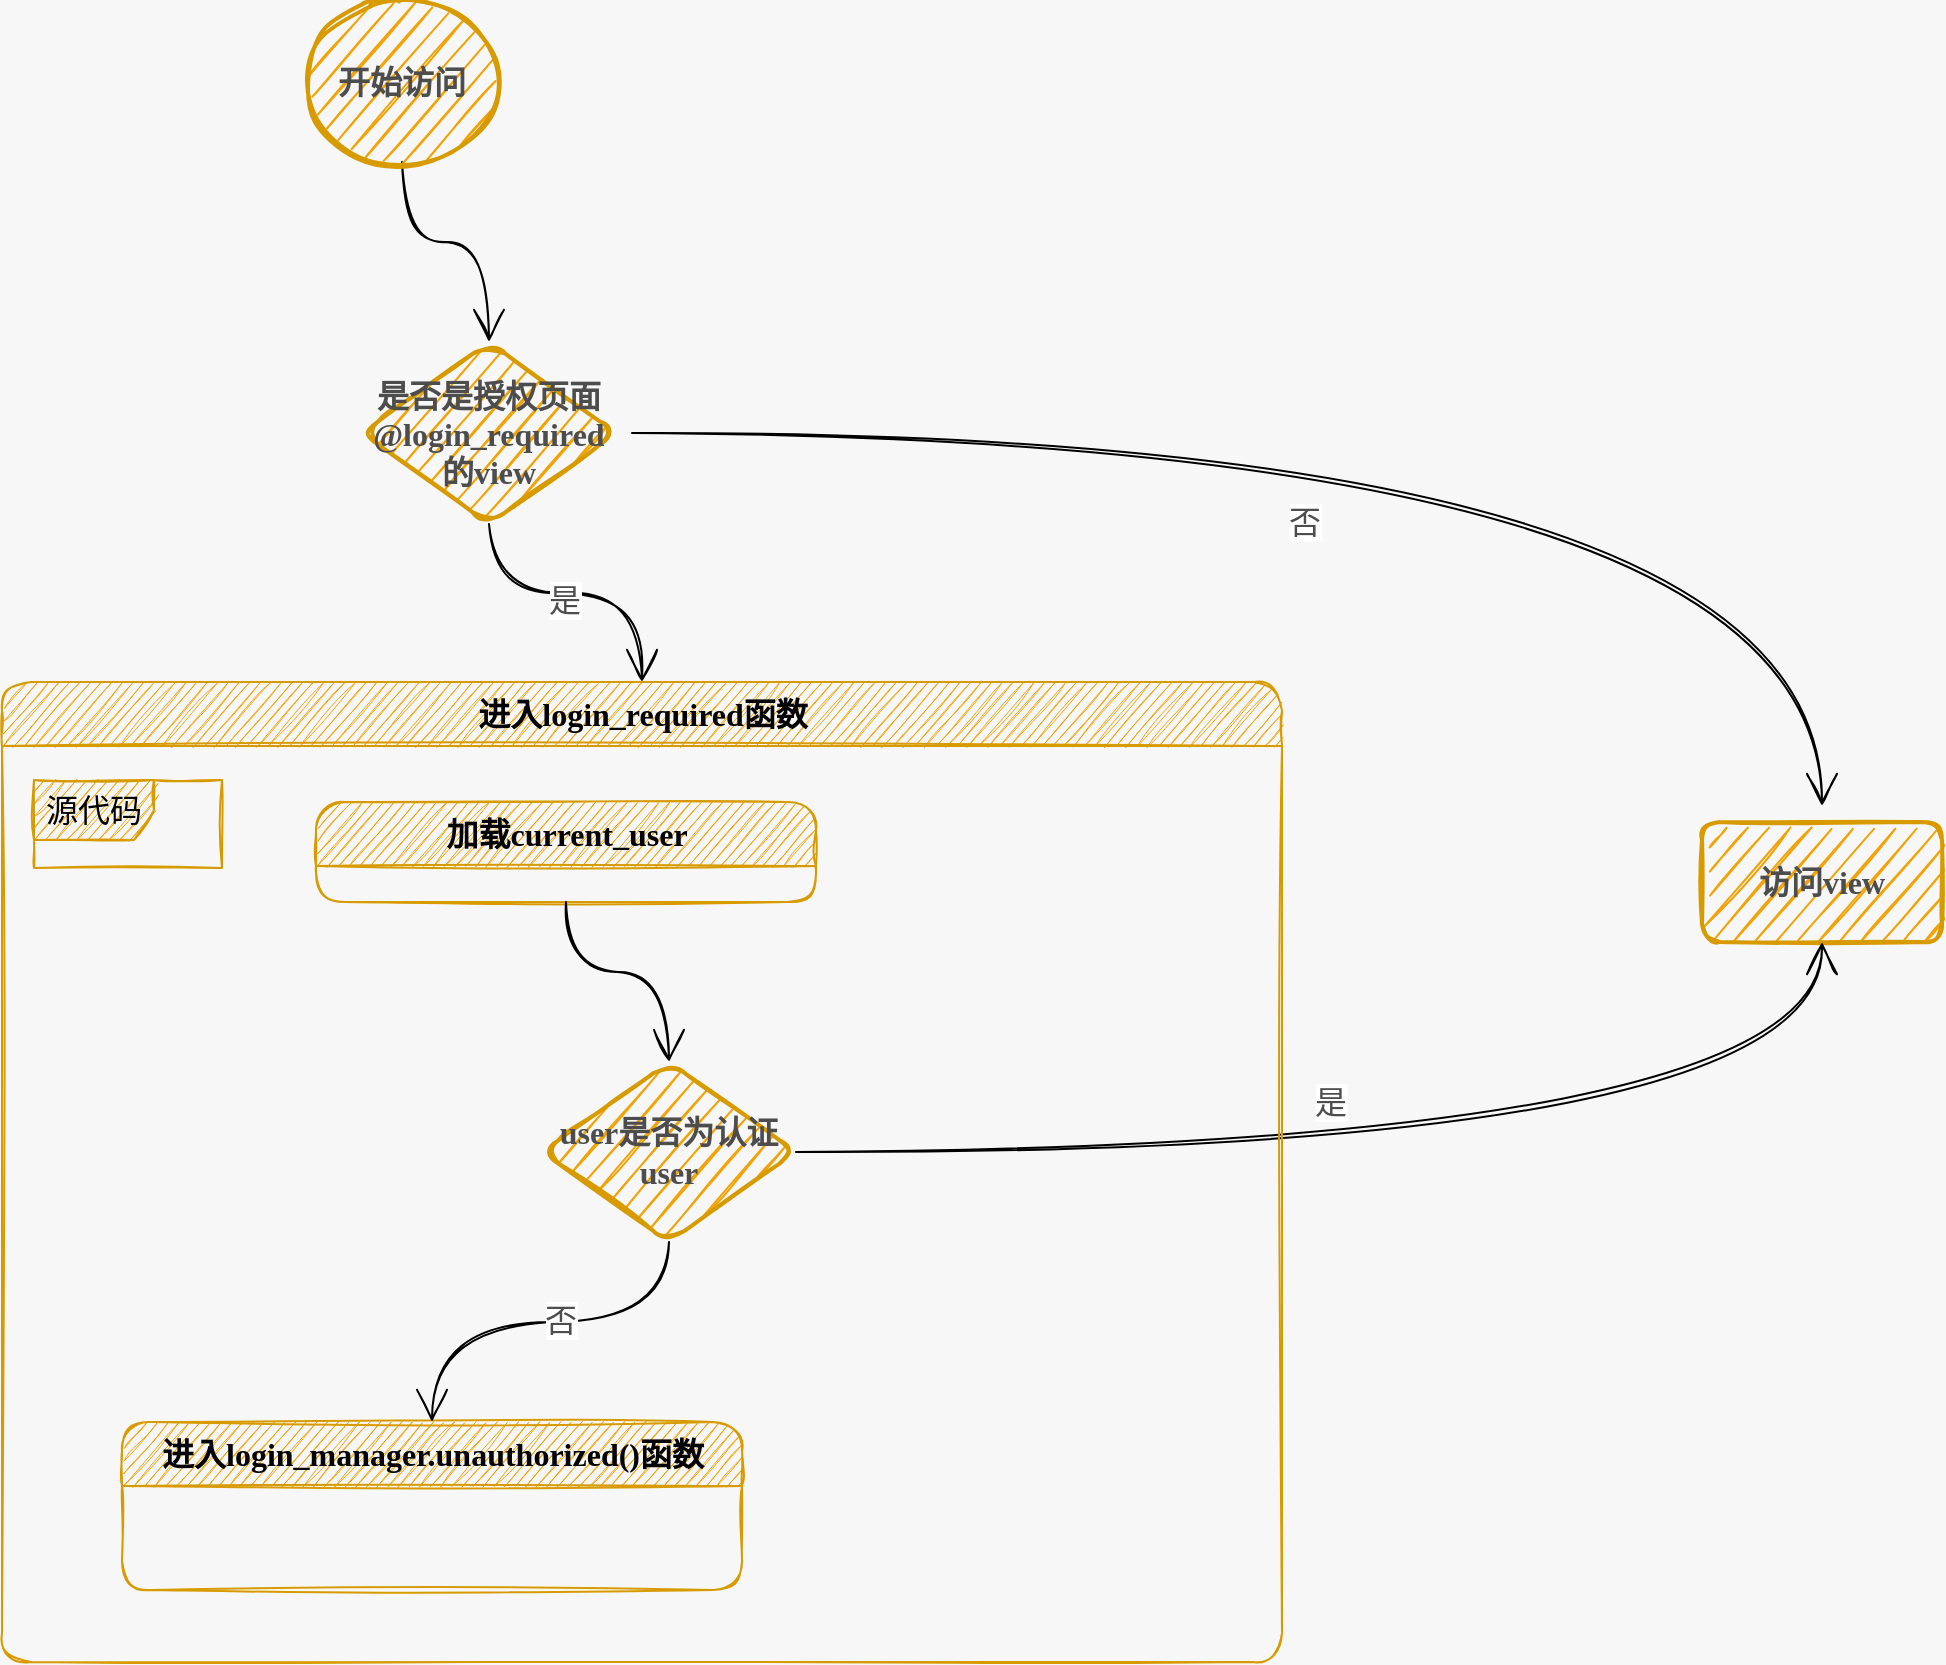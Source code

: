 <mxfile version="20.3.0" type="device"><diagram id="TOYs4y5ROWJ3MA6dI9lC" name="Page-1"><mxGraphModel dx="2254" dy="-1183" grid="1" gridSize="10" guides="1" tooltips="1" connect="1" arrows="1" fold="1" page="0" pageScale="1" pageWidth="850" pageHeight="1100" background="#F7F7F7" math="0" shadow="0"><root><mxCell id="0"/><mxCell id="1" parent="0"/><mxCell id="VZ1k2O2B0kEHoo8h3fNI-84" style="edgeStyle=orthogonalEdgeStyle;shape=connector;curved=1;rounded=0;sketch=1;hachureGap=4;orthogonalLoop=1;jettySize=auto;html=1;exitX=0.5;exitY=1;exitDx=0;exitDy=0;exitPerimeter=0;entryX=0.5;entryY=0;entryDx=0;entryDy=0;labelBackgroundColor=none;strokeColor=default;fontFamily=Comic Sans MS;fontSource=https%3A%2F%2Ffonts.googleapis.com%2Fcss%3Ffamily%3DArchitects%2BDaughter;fontSize=16;fontColor=#4D4D4D;endArrow=open;startSize=40;endSize=14;sourcePerimeterSpacing=8;targetPerimeterSpacing=8;" parent="1" source="f1ucVzsDVA0_WubASFTV-129" target="f1ucVzsDVA0_WubASFTV-130" edge="1"><mxGeometry relative="1" as="geometry"/></mxCell><mxCell id="f1ucVzsDVA0_WubASFTV-129" value="开始访问" style="strokeWidth=2;shape=mxgraph.flowchart.start_1;rounded=1;shadow=0;glass=0;sketch=1;strokeColor=#d79b00;fontFamily=Comic Sans MS;fontSize=16;fontColor=#4D4D4D;startSize=20;fillColor=#F1A308;fontStyle=1;whiteSpace=wrap;html=1;labelBorderColor=none;labelBackgroundColor=none;perimeterSpacing=0;" parent="1" vertex="1"><mxGeometry x="-110" y="2570" width="100" height="80" as="geometry"/></mxCell><mxCell id="f1ucVzsDVA0_WubASFTV-134" value="" style="edgeStyle=orthogonalEdgeStyle;curved=1;rounded=0;sketch=1;hachureGap=4;orthogonalLoop=1;jettySize=auto;html=1;fontFamily=Comic Sans MS;fontSize=16;fontColor=#4D4D4D;endArrow=open;startSize=20;endSize=14;sourcePerimeterSpacing=8;targetPerimeterSpacing=8;labelBackgroundColor=none;" parent="1" source="f1ucVzsDVA0_WubASFTV-130" target="f1ucVzsDVA0_WubASFTV-133" edge="1"><mxGeometry relative="1" as="geometry"/></mxCell><mxCell id="VZ1k2O2B0kEHoo8h3fNI-93" value="否" style="edgeLabel;html=1;align=center;verticalAlign=middle;resizable=0;points=[];fontSize=16;fontFamily=Comic Sans MS;fontColor=#4D4D4D;" parent="f1ucVzsDVA0_WubASFTV-134" vertex="1" connectable="0"><mxGeometry x="-0.054" y="-82" relative="1" as="geometry"><mxPoint x="-34" y="-38" as="offset"/></mxGeometry></mxCell><mxCell id="VZ1k2O2B0kEHoo8h3fNI-87" value="" style="edgeStyle=orthogonalEdgeStyle;shape=connector;curved=1;rounded=0;sketch=1;hachureGap=4;orthogonalLoop=1;jettySize=auto;html=1;exitX=0.5;exitY=1;exitDx=0;exitDy=0;entryX=0.5;entryY=0;entryDx=0;entryDy=0;labelBackgroundColor=none;strokeColor=default;fontFamily=Comic Sans MS;fontSource=https%3A%2F%2Ffonts.googleapis.com%2Fcss%3Ffamily%3DArchitects%2BDaughter;fontSize=16;fontColor=#4D4D4D;endArrow=open;startSize=40;endSize=14;sourcePerimeterSpacing=8;targetPerimeterSpacing=8;" parent="1" source="f1ucVzsDVA0_WubASFTV-130" target="f1ucVzsDVA0_WubASFTV-154" edge="1"><mxGeometry relative="1" as="geometry"/></mxCell><mxCell id="VZ1k2O2B0kEHoo8h3fNI-90" value="是" style="edgeLabel;html=1;align=center;verticalAlign=middle;resizable=0;points=[];fontSize=16;fontFamily=Comic Sans MS;fontColor=#4D4D4D;" parent="VZ1k2O2B0kEHoo8h3fNI-87" vertex="1" connectable="0"><mxGeometry x="-0.09" y="-3" relative="1" as="geometry"><mxPoint x="1" as="offset"/></mxGeometry></mxCell><mxCell id="f1ucVzsDVA0_WubASFTV-130" value="是否是授权页面&lt;br&gt;@login_required的view" style="rhombus;whiteSpace=wrap;html=1;fontSize=16;fontFamily=Comic Sans MS;fillColor=#F1A308;strokeColor=#d79b00;fontColor=#4D4D4D;strokeWidth=2;rounded=1;shadow=0;glass=0;sketch=1;startSize=20;fontStyle=1;labelBorderColor=none;labelBackgroundColor=none;" parent="1" vertex="1"><mxGeometry x="-80" y="2740" width="127" height="91" as="geometry"/></mxCell><mxCell id="f1ucVzsDVA0_WubASFTV-133" value="访问view" style="whiteSpace=wrap;html=1;fontSize=16;fontFamily=Comic Sans MS;fillColor=#F1A308;strokeColor=#d79b00;fontColor=#4D4D4D;strokeWidth=2;rounded=1;shadow=0;glass=0;sketch=1;startSize=20;fontStyle=1;labelBorderColor=none;labelBackgroundColor=none;imageAspect=0;" parent="1" vertex="1"><mxGeometry x="590" y="2980" width="120" height="60" as="geometry"/></mxCell><mxCell id="f1ucVzsDVA0_WubASFTV-222" style="edgeStyle=orthogonalEdgeStyle;shape=connector;curved=1;rounded=0;sketch=1;hachureGap=4;orthogonalLoop=1;jettySize=auto;html=1;exitX=1;exitY=0.5;exitDx=0;exitDy=0;entryX=0.5;entryY=1;entryDx=0;entryDy=0;labelBackgroundColor=none;strokeColor=default;fontFamily=Comic Sans MS;fontSource=https%3A%2F%2Ffonts.googleapis.com%2Fcss%3Ffamily%3DArchitects%2BDaughter;fontSize=14;fontColor=#FF0000;endArrow=open;startSize=32;endSize=14;sourcePerimeterSpacing=8;targetPerimeterSpacing=8;" parent="1" source="f1ucVzsDVA0_WubASFTV-200" target="f1ucVzsDVA0_WubASFTV-133" edge="1"><mxGeometry relative="1" as="geometry"/></mxCell><mxCell id="VZ1k2O2B0kEHoo8h3fNI-91" value="是" style="edgeLabel;html=1;align=center;verticalAlign=middle;resizable=0;points=[];fontSize=16;fontFamily=Comic Sans MS;fontColor=#4D4D4D;" parent="f1ucVzsDVA0_WubASFTV-222" vertex="1" connectable="0"><mxGeometry x="0.035" y="52" relative="1" as="geometry"><mxPoint x="-53" y="27" as="offset"/></mxGeometry></mxCell><UserObject label="进入login_required函数" linkTarget="_blank" id="f1ucVzsDVA0_WubASFTV-154"><mxCell style="swimlane;startSize=32;horizontal=1;containerType=tree;newEdgeStyle={&quot;edgeStyle&quot;:&quot;elbowEdgeStyle&quot;,&quot;startArrow&quot;:&quot;none&quot;,&quot;endArrow&quot;:&quot;none&quot;};rounded=1;shadow=0;glass=0;sketch=1;strokeColor=#d79b00;fontFamily=Comic Sans MS;fontSize=16;fontColor=default;fillColor=#F1A308;html=1;container=1;resizable=1;autosize=1;fillOpacity=98;treeMoving=0;treeFolding=0;snapToPoint=0;expand=0;" parent="1" vertex="1"><mxGeometry x="-260" y="2910" width="640" height="490" as="geometry"><mxRectangle x="358" y="2860" width="236" height="68" as="alternateBounds"/></mxGeometry></mxCell></UserObject><mxCell id="f1ucVzsDVA0_WubASFTV-200" value="user是否为认证user" style="rhombus;whiteSpace=wrap;html=1;fontSize=16;fontFamily=Comic Sans MS;fillColor=#F1A308;strokeColor=#d79b00;fontColor=#4D4D4D;strokeWidth=2;rounded=1;shadow=0;glass=0;sketch=1;startSize=20;fontStyle=1;labelBorderColor=none;labelBackgroundColor=none;" parent="f1ucVzsDVA0_WubASFTV-154" vertex="1"><mxGeometry x="270" y="190" width="127" height="90" as="geometry"/></mxCell><mxCell id="f1ucVzsDVA0_WubASFTV-219" value="进入login_manager.unauthorized()函数" style="swimlane;startSize=32;horizontal=1;containerType=tree;newEdgeStyle={&quot;edgeStyle&quot;:&quot;elbowEdgeStyle&quot;,&quot;startArrow&quot;:&quot;none&quot;,&quot;endArrow&quot;:&quot;none&quot;};rounded=1;shadow=0;glass=0;sketch=1;strokeColor=#d79b00;fontFamily=Comic Sans MS;fontSize=16;fontColor=default;fillColor=#F1A308;html=1;" parent="f1ucVzsDVA0_WubASFTV-154" vertex="1" collapsed="1"><mxGeometry x="60" y="370" width="310" height="84" as="geometry"><mxRectangle x="80" y="520" width="993" height="507" as="alternateBounds"/></mxGeometry></mxCell><mxCell id="f1ucVzsDVA0_WubASFTV-220" value="源代码" style="shape=umlFrame;whiteSpace=wrap;html=1;rounded=1;shadow=0;glass=0;sketch=1;strokeColor=#d79b00;fontFamily=Comic Sans MS;fontSize=16;fontColor=default;startSize=32;fillColor=#F1A308;collapsible=1;container=1;" parent="f1ucVzsDVA0_WubASFTV-219" vertex="1" collapsed="1"><mxGeometry x="35" y="57.5" width="80" height="32" as="geometry"><mxRectangle x="35" y="57.5" width="935" height="392" as="alternateBounds"/></mxGeometry></mxCell><mxCell id="f1ucVzsDVA0_WubASFTV-221" value="&lt;div style=&quot;font-size: 14px;&quot;&gt;&lt;div style=&quot;&quot;&gt;&lt;div style=&quot;&quot;&gt;current_user = LocalProxy(lambda: _get_user())&lt;/div&gt;&lt;div style=&quot;&quot;&gt;&lt;br&gt;&lt;/div&gt;&lt;div style=&quot;&quot;&gt;def _get_user():&lt;/div&gt;&lt;div style=&quot;&quot;&gt;&amp;nbsp; &amp;nbsp; &lt;font style=&quot;font-size: 13px;&quot;&gt;# 表示有request上下文了&lt;/font&gt;&lt;/div&gt;&lt;div style=&quot;&quot;&gt;&lt;font style=&quot;font-size: 13px;&quot;&gt;&lt;br&gt;&lt;/font&gt;&lt;/div&gt;&lt;div style=&quot;&quot;&gt;&amp;nbsp; &amp;nbsp; if has_request_context():&lt;/div&gt;&lt;div style=&quot;&quot;&gt;&amp;nbsp; &amp;nbsp; &amp;nbsp; &amp;nbsp; if &quot;_login_user&quot; not in g:&lt;/div&gt;&lt;div style=&quot;&quot;&gt;&amp;nbsp; &amp;nbsp; &amp;nbsp; &amp;nbsp; &amp;nbsp; &amp;nbsp; current_app.login_manager._load_user()&lt;/div&gt;&lt;div style=&quot;&quot;&gt;&lt;br&gt;&lt;/div&gt;&lt;div style=&quot;&quot;&gt;&lt;span style=&quot;&quot;&gt;&#9;&#9;&#9;&#9;&lt;/span&gt;&lt;/div&gt;&lt;div style=&quot;&quot;&gt;&amp;nbsp; &amp;nbsp; &amp;nbsp; &amp;nbsp; # 最终返回g._login_user,所以上面的_load_user()会从session等中加载user，并保存在g中&lt;/div&gt;&lt;div style=&quot;&quot;&gt;&amp;nbsp; &amp;nbsp; &amp;nbsp; &amp;nbsp; # 后面的代码，加载user，如果user为None，就默认是anonymous_user，最终赋值给g中&lt;/div&gt;&lt;div style=&quot;&quot;&gt;&amp;nbsp; &amp;nbsp; &amp;nbsp; &amp;nbsp; &quot;&quot;&quot;&lt;/div&gt;&lt;div style=&quot;&quot;&gt;&amp;nbsp; &amp;nbsp; &amp;nbsp; &amp;nbsp; if user is None:&lt;/div&gt;&lt;div style=&quot;&quot;&gt;&amp;nbsp; &amp;nbsp; &amp;nbsp; &amp;nbsp; &lt;span style=&quot;&quot;&gt;&#9;&lt;/span&gt;user = self.anonymous_user()&lt;/div&gt;&lt;div style=&quot;&quot;&gt;&amp;nbsp; &amp;nbsp; &amp;nbsp; &amp;nbsp; g._login_user = user&lt;/div&gt;&lt;div style=&quot;&quot;&gt;&amp;nbsp; &amp;nbsp; &amp;nbsp; &amp;nbsp; &quot;&quot;&quot;&lt;/div&gt;&lt;div style=&quot;&quot;&gt;&amp;nbsp; &amp;nbsp; &amp;nbsp; &amp;nbsp; return g._login_user&lt;/div&gt;&lt;div style=&quot;&quot;&gt;&lt;br&gt;&lt;/div&gt;&lt;div style=&quot;&quot;&gt;&amp;nbsp; &amp;nbsp; return None&lt;/div&gt;&lt;/div&gt;&lt;/div&gt;" style="text;html=1;align=left;verticalAlign=middle;resizable=1;points=[];autosize=1;fontSize=16;fontFamily=Courier New;shadow=0;rounded=0;container=0;resizeWidth=1;fixedWidth=0;" parent="f1ucVzsDVA0_WubASFTV-220" vertex="1"><mxGeometry x="18.75" y="44.74" width="715" height="331" as="geometry"/></mxCell><mxCell id="f1ucVzsDVA0_WubASFTV-224" value="" style="edgeStyle=orthogonalEdgeStyle;shape=connector;curved=1;rounded=0;sketch=1;hachureGap=4;orthogonalLoop=1;jettySize=auto;html=1;exitX=0.5;exitY=1;exitDx=0;exitDy=0;entryX=0.5;entryY=0;entryDx=0;entryDy=0;labelBackgroundColor=none;strokeColor=default;fontFamily=Comic Sans MS;fontSource=https%3A%2F%2Ffonts.googleapis.com%2Fcss%3Ffamily%3DArchitects%2BDaughter;fontSize=14;fontColor=#FF0000;endArrow=open;startSize=32;endSize=14;sourcePerimeterSpacing=8;targetPerimeterSpacing=8;fillColor=none;gradientColor=none;labelBorderColor=none;" parent="f1ucVzsDVA0_WubASFTV-154" source="f1ucVzsDVA0_WubASFTV-200" target="f1ucVzsDVA0_WubASFTV-219" edge="1"><mxGeometry relative="1" as="geometry"/></mxCell><mxCell id="f1ucVzsDVA0_WubASFTV-225" value="否" style="edgeLabel;html=1;align=center;verticalAlign=middle;resizable=0;points=[];fontSize=16;fontFamily=Comic Sans MS;fontColor=#4D4D4D;" parent="f1ucVzsDVA0_WubASFTV-224" vertex="1" connectable="0"><mxGeometry x="-0.088" y="-1" relative="1" as="geometry"><mxPoint as="offset"/></mxGeometry></mxCell><mxCell id="f1ucVzsDVA0_WubASFTV-185" value="源代码" style="shape=umlFrame;whiteSpace=wrap;html=1;rounded=1;shadow=0;glass=0;sketch=1;strokeColor=#d79b00;fontFamily=Comic Sans MS;fontSize=16;fontColor=default;startSize=32;fillColor=#F1A308;collapsible=1;container=1;" parent="f1ucVzsDVA0_WubASFTV-154" vertex="1" collapsed="1"><mxGeometry x="16" y="49" width="94" height="44" as="geometry"><mxRectangle x="16" y="49" width="864" height="311" as="alternateBounds"/></mxGeometry></mxCell><mxCell id="f1ucVzsDVA0_WubASFTV-160" value="&lt;div style=&quot;font-size: 16px;&quot;&gt;&lt;div&gt;def login_required(func):&lt;/div&gt;&lt;div&gt;&amp;nbsp; &amp;nbsp; @wraps(func)&lt;/div&gt;&lt;div&gt;&amp;nbsp; &amp;nbsp; def decorated_view(*args, **kwargs):&lt;/div&gt;&lt;div&gt;&amp;nbsp; &amp;nbsp; &amp;nbsp; &amp;nbsp; if request.method in EXEMPT_METHODS or current_app.config.get(&quot;LOGIN_DISABLED&quot;):&lt;/div&gt;&lt;div&gt;&amp;nbsp; &amp;nbsp; &amp;nbsp; &amp;nbsp; &amp;nbsp; &amp;nbsp; pass&lt;/div&gt;&lt;div&gt;&amp;nbsp; &amp;nbsp; &amp;nbsp; &amp;nbsp; elif not &lt;font color=&quot;#ff0000&quot;&gt;current_user&lt;/font&gt;.is_authenticated:&lt;/div&gt;&lt;div&gt;&amp;nbsp; &amp;nbsp; &amp;nbsp; &amp;nbsp; &amp;nbsp; &amp;nbsp; return &lt;font color=&quot;#ff0000&quot;&gt;current_app.login_manager.unauthorized()&lt;/font&gt;&lt;/div&gt;&lt;div&gt;&lt;br&gt;&lt;/div&gt;&lt;div&gt;&amp;nbsp; &amp;nbsp; return decorated_view&lt;/div&gt;&lt;div&gt;&lt;br&gt;&lt;/div&gt;&lt;div&gt;&lt;br&gt;&lt;/div&gt;&lt;/div&gt;" style="text;html=1;align=left;verticalAlign=middle;resizable=1;points=[];autosize=1;fontSize=16;fontFamily=Courier New;shadow=0;rounded=0;container=0;resizeWidth=1;fixedWidth=0;" parent="f1ucVzsDVA0_WubASFTV-185" vertex="1"><mxGeometry x="42.41" y="39.66" width="821.59" height="257.818" as="geometry"/></mxCell><UserObject label="加载current_user" id="f1ucVzsDVA0_WubASFTV-194"><mxCell style="swimlane;startSize=32;horizontal=1;containerType=tree;newEdgeStyle={&quot;edgeStyle&quot;:&quot;elbowEdgeStyle&quot;,&quot;startArrow&quot;:&quot;none&quot;,&quot;endArrow&quot;:&quot;none&quot;};rounded=1;shadow=0;glass=0;sketch=1;strokeColor=#d79b00;fontFamily=Comic Sans MS;fontSize=16;fontColor=default;fillColor=#F1A308;html=1;resizable=1;treeFolding=0;treeMoving=0;pointerEvents=0;expand=0;" parent="f1ucVzsDVA0_WubASFTV-154" vertex="1" collapsed="1"><mxGeometry x="157" y="60" width="250" height="50" as="geometry"><mxRectangle x="630" y="3400" width="680" height="420" as="alternateBounds"/></mxGeometry></mxCell></UserObject><mxCell id="VZ1k2O2B0kEHoo8h3fNI-94" value="源代码" style="shape=umlFrame;whiteSpace=wrap;html=1;rounded=1;shadow=0;glass=0;sketch=1;strokeColor=#d79b00;fontFamily=Comic Sans MS;fontSize=16;fontColor=default;startSize=32;fillColor=#F1A308;collapsible=1;container=1;" parent="f1ucVzsDVA0_WubASFTV-194" vertex="1" collapsed="1"><mxGeometry x="20.04" y="50" width="94" height="44" as="geometry"><mxRectangle x="20.04" y="50" width="890" height="380" as="alternateBounds"/></mxGeometry></mxCell><mxCell id="VZ1k2O2B0kEHoo8h3fNI-95" value="&lt;div style=&quot;&quot;&gt;&lt;div style=&quot;&quot;&gt;&lt;div style=&quot;&quot;&gt;current_user = LocalProxy(lambda: _get_user())&lt;/div&gt;&lt;div style=&quot;&quot;&gt;&lt;br&gt;&lt;/div&gt;&lt;div style=&quot;&quot;&gt;def _get_user():&lt;/div&gt;&lt;div style=&quot;&quot;&gt;&amp;nbsp; &amp;nbsp; # 表示有request上下文了&lt;/div&gt;&lt;div style=&quot;&quot;&gt;&amp;nbsp; &amp;nbsp; if has_request_context():&lt;/div&gt;&lt;div style=&quot;&quot;&gt;&amp;nbsp; &amp;nbsp; &amp;nbsp; &amp;nbsp; if &quot;_login_user&quot; not in g:&lt;/div&gt;&lt;div style=&quot;&quot;&gt;&amp;nbsp; &amp;nbsp; &amp;nbsp; &amp;nbsp; &amp;nbsp; &amp;nbsp; current_app.login_manager._load_user()&lt;/div&gt;&lt;div style=&quot;&quot;&gt;&lt;span style=&quot;&quot;&gt;&#9;&#9;&#9;&#9;&lt;/span&gt;&lt;/div&gt;&lt;div style=&quot;&quot;&gt;&amp;nbsp; &amp;nbsp; &amp;nbsp; &amp;nbsp; # 最终返回g._login_user,所以上面的_load_user()会从session等中加载user，并保存在g中&lt;/div&gt;&lt;div style=&quot;&quot;&gt;&amp;nbsp; &amp;nbsp; &amp;nbsp; &amp;nbsp; # 后面的代码，加载user，如果user为None，就默认是anonymous_user，最终赋值给g中&lt;/div&gt;&lt;div style=&quot;&quot;&gt;&amp;nbsp; &amp;nbsp; &amp;nbsp; &amp;nbsp; &quot;&quot;&quot;&lt;/div&gt;&lt;div style=&quot;&quot;&gt;&amp;nbsp; &amp;nbsp; &amp;nbsp; &amp;nbsp; if user is None:&lt;/div&gt;&lt;div style=&quot;&quot;&gt;&amp;nbsp; &amp;nbsp; &amp;nbsp; &amp;nbsp; &lt;span style=&quot;&quot;&gt;&#9;&lt;/span&gt;user = self.anonymous_user()&lt;/div&gt;&lt;div style=&quot;&quot;&gt;&amp;nbsp; &amp;nbsp; &amp;nbsp; &amp;nbsp; g._login_user = user&lt;/div&gt;&lt;div style=&quot;&quot;&gt;&amp;nbsp; &amp;nbsp; &amp;nbsp; &amp;nbsp; &quot;&quot;&quot;&lt;/div&gt;&lt;div style=&quot;&quot;&gt;&amp;nbsp; &amp;nbsp; &amp;nbsp; &amp;nbsp; return g._login_user&lt;/div&gt;&lt;div style=&quot;&quot;&gt;&lt;br&gt;&lt;/div&gt;&lt;div style=&quot;&quot;&gt;&amp;nbsp; &amp;nbsp; return None&lt;/div&gt;&lt;/div&gt;&lt;/div&gt;" style="text;html=1;align=left;verticalAlign=middle;resizable=1;points=[];autosize=1;fontSize=16;fontFamily=Courier New;shadow=0;rounded=0;container=0;resizeWidth=1;fixedWidth=0;" parent="VZ1k2O2B0kEHoo8h3fNI-94" vertex="1"><mxGeometry x="44" y="40" width="842" height="340" as="geometry"/></mxCell><mxCell id="VZ1k2O2B0kEHoo8h3fNI-222" style="edgeStyle=orthogonalEdgeStyle;shape=connector;curved=1;rounded=0;sketch=1;hachureGap=4;orthogonalLoop=1;jettySize=auto;html=1;exitX=0.5;exitY=1;exitDx=0;exitDy=0;entryX=0.5;entryY=0;entryDx=0;entryDy=0;labelBackgroundColor=none;strokeColor=default;fontFamily=Comic Sans MS;fontSource=https%3A%2F%2Ffonts.googleapis.com%2Fcss%3Ffamily%3DArchitects%2BDaughter;fontSize=16;fontColor=#4D4D4D;endArrow=open;startSize=60;endSize=14;sourcePerimeterSpacing=8;targetPerimeterSpacing=8;" parent="f1ucVzsDVA0_WubASFTV-194" source="VZ1k2O2B0kEHoo8h3fNI-111" target="VZ1k2O2B0kEHoo8h3fNI-211" edge="1"><mxGeometry relative="1" as="geometry"/></mxCell><UserObject label="进入current_app.login_manager._load_user()" id="VZ1k2O2B0kEHoo8h3fNI-111"><mxCell style="swimlane;startSize=32;horizontal=1;containerType=tree;newEdgeStyle={&quot;edgeStyle&quot;:&quot;elbowEdgeStyle&quot;,&quot;startArrow&quot;:&quot;none&quot;,&quot;endArrow&quot;:&quot;none&quot;};rounded=1;shadow=0;glass=0;sketch=1;strokeColor=#d79b00;fontFamily=Comic Sans MS;fontSize=16;fontColor=default;fillColor=#F1A308;html=1;resizable=1;treeFolding=0;treeMoving=0;pointerEvents=0;expand=0;" parent="f1ucVzsDVA0_WubASFTV-194" vertex="1" collapsed="1"><mxGeometry x="127.5" y="50" width="360" height="50" as="geometry"><mxRectangle x="127.5" y="50" width="820" height="750" as="alternateBounds"/></mxGeometry></mxCell></UserObject><mxCell id="VZ1k2O2B0kEHoo8h3fNI-133" value="" style="group;recursiveResize=0;container=0;" parent="VZ1k2O2B0kEHoo8h3fNI-111" vertex="1" connectable="0"><mxGeometry x="143" y="74" width="562" height="670" as="geometry"><mxRectangle x="143" y="74" width="50" height="40" as="alternateBounds"/></mxGeometry></mxCell><mxCell id="VZ1k2O2B0kEHoo8h3fNI-119" value="" style="group;snapToPoint=1;connectable=1;metaEdit=1;pointerEvents=1;treeFolding=0;treeMoving=0;" parent="VZ1k2O2B0kEHoo8h3fNI-133" vertex="1" connectable="0"><mxGeometry x="87" width="215" height="210" as="geometry"/></mxCell><mxCell id="VZ1k2O2B0kEHoo8h3fNI-102" value="根据user id从自定义的load user函数（一般是数据库中）中加载user" style="shape=step;perimeter=stepPerimeter;fixedSize=1;points=[];rounded=1;shadow=0;glass=0;sketch=1;strokeColor=#d79b00;fontFamily=Comic Sans MS;fontSize=16;fontColor=#4D4D4D;startSize=32;fillColor=#F1A308;html=1;horizontal=1;verticalAlign=middle;whiteSpace=wrap;perimeterSpacing=5;labelPadding=0;direction=south;" parent="VZ1k2O2B0kEHoo8h3fNI-119" vertex="1"><mxGeometry y="102.558" width="215" height="107.442" as="geometry"/></mxCell><mxCell id="VZ1k2O2B0kEHoo8h3fNI-118" value="从session中加载user id" style="shape=step;perimeter=stepPerimeter;fixedSize=1;points=[];rounded=1;shadow=0;glass=0;sketch=1;strokeColor=#d79b00;fontFamily=Comic Sans MS;fontSize=16;fontColor=#4D4D4D;startSize=32;fillColor=#F1A308;html=1;horizontal=1;verticalAlign=middle;whiteSpace=wrap;perimeterSpacing=5;labelPadding=0;direction=south;" parent="VZ1k2O2B0kEHoo8h3fNI-119" vertex="1"><mxGeometry width="215" height="107.442" as="geometry"/></mxCell><mxCell id="VZ1k2O2B0kEHoo8h3fNI-128" style="edgeStyle=orthogonalEdgeStyle;shape=connector;curved=1;rounded=0;sketch=1;hachureGap=4;orthogonalLoop=1;jettySize=auto;html=1;exitX=0.5;exitY=1;exitDx=0;exitDy=0;entryX=0.5;entryY=0;entryDx=0;entryDy=0;labelBackgroundColor=none;strokeColor=default;fontFamily=Comic Sans MS;fontSource=https%3A%2F%2Ffonts.googleapis.com%2Fcss%3Ffamily%3DArchitects%2BDaughter;fontSize=16;fontColor=#4D4D4D;endArrow=open;startSize=40;endSize=14;sourcePerimeterSpacing=8;targetPerimeterSpacing=8;" parent="VZ1k2O2B0kEHoo8h3fNI-133" source="VZ1k2O2B0kEHoo8h3fNI-121" target="VZ1k2O2B0kEHoo8h3fNI-98" edge="1"><mxGeometry relative="1" as="geometry"><mxPoint x="52" y="430" as="targetPoint"/></mxGeometry></mxCell><mxCell id="VZ1k2O2B0kEHoo8h3fNI-121" value="是否加载到user" style="rhombus;whiteSpace=wrap;html=1;fontSize=16;fontFamily=Comic Sans MS;fillColor=#F1A308;strokeColor=#d79b00;fontColor=#4D4D4D;strokeWidth=2;rounded=1;shadow=0;glass=0;sketch=1;startSize=20;fontStyle=1;labelBorderColor=none;labelBackgroundColor=none;" parent="VZ1k2O2B0kEHoo8h3fNI-133" vertex="1"><mxGeometry x="131" y="260" width="127" height="90" as="geometry"/></mxCell><mxCell id="VZ1k2O2B0kEHoo8h3fNI-132" style="edgeStyle=orthogonalEdgeStyle;shape=connector;curved=1;rounded=0;sketch=1;hachureGap=4;orthogonalLoop=1;jettySize=auto;html=1;exitX=0.5;exitY=1;exitDx=0;exitDy=0;labelBackgroundColor=none;strokeColor=default;fontFamily=Comic Sans MS;fontSource=https%3A%2F%2Ffonts.googleapis.com%2Fcss%3Ffamily%3DArchitects%2BDaughter;fontSize=16;fontColor=#4D4D4D;endArrow=open;startSize=40;endSize=14;sourcePerimeterSpacing=8;targetPerimeterSpacing=8;" parent="VZ1k2O2B0kEHoo8h3fNI-133" source="VZ1k2O2B0kEHoo8h3fNI-119" target="VZ1k2O2B0kEHoo8h3fNI-121" edge="1"><mxGeometry relative="1" as="geometry"/></mxCell><mxCell id="VZ1k2O2B0kEHoo8h3fNI-129" style="edgeStyle=orthogonalEdgeStyle;shape=connector;curved=1;rounded=0;sketch=1;hachureGap=4;orthogonalLoop=1;jettySize=auto;html=1;exitX=0.5;exitY=1;exitDx=0;exitDy=0;entryX=0.5;entryY=0;entryDx=0;entryDy=0;labelBackgroundColor=none;strokeColor=default;fontFamily=Comic Sans MS;fontSource=https%3A%2F%2Ffonts.googleapis.com%2Fcss%3Ffamily%3DArchitects%2BDaughter;fontSize=16;fontColor=#4D4D4D;endArrow=open;startSize=40;endSize=14;sourcePerimeterSpacing=8;targetPerimeterSpacing=8;" parent="VZ1k2O2B0kEHoo8h3fNI-133" source="VZ1k2O2B0kEHoo8h3fNI-121" target="VZ1k2O2B0kEHoo8h3fNI-136" edge="1"><mxGeometry relative="1" as="geometry"><mxPoint x="211" y="430" as="targetPoint"/></mxGeometry></mxCell><mxCell id="VZ1k2O2B0kEHoo8h3fNI-131" value="否" style="edgeLabel;html=1;align=center;verticalAlign=middle;resizable=0;points=[];fontSize=16;fontFamily=Comic Sans MS;fontColor=#4D4D4D;" parent="VZ1k2O2B0kEHoo8h3fNI-129" vertex="1" connectable="0"><mxGeometry x="-0.489" y="1" relative="1" as="geometry"><mxPoint as="offset"/></mxGeometry></mxCell><mxCell id="VZ1k2O2B0kEHoo8h3fNI-130" style="edgeStyle=orthogonalEdgeStyle;shape=connector;curved=1;rounded=0;sketch=1;hachureGap=4;orthogonalLoop=1;jettySize=auto;html=1;exitX=0.5;exitY=1;exitDx=0;exitDy=0;labelBackgroundColor=none;strokeColor=default;fontFamily=Comic Sans MS;fontSource=https%3A%2F%2Ffonts.googleapis.com%2Fcss%3Ffamily%3DArchitects%2BDaughter;fontSize=16;fontColor=#4D4D4D;endArrow=open;startSize=40;endSize=14;sourcePerimeterSpacing=8;targetPerimeterSpacing=8;entryX=0.5;entryY=0;entryDx=0;entryDy=0;" parent="VZ1k2O2B0kEHoo8h3fNI-133" source="VZ1k2O2B0kEHoo8h3fNI-121" target="VZ1k2O2B0kEHoo8h3fNI-144" edge="1"><mxGeometry relative="1" as="geometry"><mxPoint x="502.053" y="372" as="targetPoint"/></mxGeometry></mxCell><UserObject label="从cookie中加载user&amp;nbsp; (当前端点击了保存密码时会用到)" id="VZ1k2O2B0kEHoo8h3fNI-98"><mxCell style="swimlane;startSize=60;horizontal=1;containerType=tree;newEdgeStyle={&quot;edgeStyle&quot;:&quot;elbowEdgeStyle&quot;,&quot;startArrow&quot;:&quot;none&quot;,&quot;endArrow&quot;:&quot;none&quot;};rounded=1;shadow=0;glass=0;sketch=1;strokeColor=#d79b00;fontFamily=Comic Sans MS;fontSize=16;fontColor=default;fillColor=#F1A308;html=1;resizable=1;treeFolding=0;treeMoving=0;pointerEvents=0;expand=0;whiteSpace=wrap;" parent="VZ1k2O2B0kEHoo8h3fNI-133" vertex="1"><mxGeometry y="470" width="220" height="140" as="geometry"><mxRectangle y="470" width="150" height="60" as="alternateBounds"/></mxGeometry></mxCell></UserObject><mxCell id="VZ1k2O2B0kEHoo8h3fNI-138" value="源代码" style="shape=umlFrame;whiteSpace=wrap;html=1;rounded=1;shadow=0;glass=0;sketch=1;strokeColor=#d79b00;fontFamily=Comic Sans MS;fontSize=16;fontColor=default;startSize=32;fillColor=#F1A308;collapsible=1;container=1;" parent="VZ1k2O2B0kEHoo8h3fNI-98" vertex="1" collapsed="1"><mxGeometry x="17" y="80" width="94" height="44" as="geometry"><mxRectangle x="10" y="46" width="1114" height="444" as="alternateBounds"/></mxGeometry></mxCell><mxCell id="VZ1k2O2B0kEHoo8h3fNI-139" value="&lt;div style=&quot;&quot;&gt;&lt;div style=&quot;&quot;&gt;&lt;div style=&quot;&quot;&gt;&lt;div&gt;def _load_user_from_remember_cookie(self, cookie):&lt;/div&gt;&lt;div&gt;&amp;nbsp; &amp;nbsp; &amp;nbsp; &amp;nbsp; user_id = decode_cookie(cookie)&lt;/div&gt;&lt;div&gt;&amp;nbsp; &amp;nbsp; &amp;nbsp; &amp;nbsp; if user_id is not None:&lt;/div&gt;&lt;div&gt;&amp;nbsp; &amp;nbsp; &amp;nbsp; &amp;nbsp; &amp;nbsp; &amp;nbsp; session[&quot;_user_id&quot;] = user_id&lt;/div&gt;&lt;div&gt;&amp;nbsp; &amp;nbsp; &amp;nbsp; &amp;nbsp; &amp;nbsp; &amp;nbsp; session[&quot;_fresh&quot;] = False&lt;/div&gt;&lt;div&gt;&amp;nbsp; &amp;nbsp; &amp;nbsp; &amp;nbsp; &amp;nbsp; &amp;nbsp; user = None&lt;/div&gt;&lt;div&gt;&amp;nbsp; &amp;nbsp; &amp;nbsp; &amp;nbsp; &amp;nbsp; &amp;nbsp; if self._user_callback:&lt;/div&gt;&lt;div&gt;&amp;nbsp; &amp;nbsp; &amp;nbsp; &amp;nbsp; &amp;nbsp; &amp;nbsp; &amp;nbsp; &amp;nbsp; user = self._user_callback(user_id)&lt;/div&gt;&lt;div&gt;&amp;nbsp; &amp;nbsp; &amp;nbsp; &amp;nbsp; &amp;nbsp; &amp;nbsp; if user is not None:&lt;/div&gt;&lt;div&gt;&amp;nbsp; &amp;nbsp; &amp;nbsp; &amp;nbsp; &amp;nbsp; &amp;nbsp; &amp;nbsp; &amp;nbsp; app = current_app._get_current_object()&lt;/div&gt;&lt;div&gt;&amp;nbsp; &amp;nbsp; &amp;nbsp; &amp;nbsp; &amp;nbsp; &amp;nbsp; &amp;nbsp; &amp;nbsp; # user_loaded_from_cookie是flask-login提供的信号，一般用于更新用户的最后登录时间、记录用户的登录历史等&lt;/div&gt;&lt;div&gt;&amp;nbsp; &amp;nbsp; &amp;nbsp; &amp;nbsp; &amp;nbsp; &amp;nbsp; &amp;nbsp; &amp;nbsp; # user_loaded_from_cookie的信号处理函数用户自己定义，一般实现更新用户的最后登录时间、记录用户的登录历史等&lt;/div&gt;&lt;div&gt;&amp;nbsp; &amp;nbsp; &amp;nbsp; &amp;nbsp; &amp;nbsp; &amp;nbsp; &amp;nbsp; &amp;nbsp; &quot;&quot;&quot;&lt;/div&gt;&lt;div&gt;&amp;nbsp; &amp;nbsp; &amp;nbsp; &amp;nbsp; &amp;nbsp; &amp;nbsp; &amp;nbsp; &amp;nbsp; @user_loaded_from_cookie.connect&lt;/div&gt;&lt;div&gt;&amp;nbsp; &amp;nbsp; &amp;nbsp; &amp;nbsp; &amp;nbsp; &amp;nbsp; &amp;nbsp; &amp;nbsp; def login_log(sender, user):&lt;/div&gt;&lt;div&gt;&amp;nbsp; &amp;nbsp; &amp;nbsp; &amp;nbsp; &amp;nbsp; &amp;nbsp; &amp;nbsp; &amp;nbsp; &lt;span style=&quot;&quot;&gt;&#9;&#9;&lt;/span&gt;....&lt;/div&gt;&lt;div&gt;&amp;nbsp; &amp;nbsp; &amp;nbsp; &amp;nbsp; &amp;nbsp; &amp;nbsp; &amp;nbsp; &amp;nbsp; &quot;&quot;&quot;&lt;/div&gt;&lt;div&gt;&amp;nbsp; &amp;nbsp; &amp;nbsp; &amp;nbsp; &amp;nbsp; &amp;nbsp; &amp;nbsp; &amp;nbsp; user_loaded_from_cookie.send(app, user=user)&lt;/div&gt;&lt;div&gt;&amp;nbsp; &amp;nbsp; &amp;nbsp; &amp;nbsp; &amp;nbsp; &amp;nbsp; &amp;nbsp; &amp;nbsp; return user&lt;/div&gt;&lt;div&gt;&amp;nbsp; &amp;nbsp; &amp;nbsp; &amp;nbsp; return None&lt;/div&gt;&lt;/div&gt;&lt;/div&gt;&lt;/div&gt;" style="text;html=1;align=left;verticalAlign=middle;resizable=1;points=[];autosize=1;fontSize=16;fontFamily=Courier New;shadow=0;rounded=0;container=0;resizeWidth=1;fixedWidth=0;" parent="VZ1k2O2B0kEHoo8h3fNI-138" vertex="1"><mxGeometry x="50.003" y="19.0" width="1069.601" height="433.171" as="geometry"/></mxCell><UserObject label="从request中加载user&amp;nbsp; (当api访问的时候会用到)" id="VZ1k2O2B0kEHoo8h3fNI-136"><mxCell style="swimlane;startSize=60;horizontal=1;containerType=tree;newEdgeStyle={&quot;edgeStyle&quot;:&quot;elbowEdgeStyle&quot;,&quot;startArrow&quot;:&quot;none&quot;,&quot;endArrow&quot;:&quot;none&quot;};rounded=1;shadow=0;glass=0;sketch=1;strokeColor=#d79b00;fontFamily=Comic Sans MS;fontSize=16;fontColor=default;fillColor=#F1A308;html=1;resizable=1;treeFolding=0;treeMoving=0;pointerEvents=0;whiteSpace=wrap;expand=0;" parent="VZ1k2O2B0kEHoo8h3fNI-133" vertex="1"><mxGeometry x="258" y="455" width="190" height="150" as="geometry"><mxRectangle x="990" y="4110" width="993" height="507" as="alternateBounds"/></mxGeometry></mxCell></UserObject><mxCell id="VZ1k2O2B0kEHoo8h3fNI-140" value="源代码" style="shape=umlFrame;whiteSpace=wrap;html=1;rounded=1;shadow=0;glass=0;sketch=1;strokeColor=#d79b00;fontFamily=Comic Sans MS;fontSize=16;fontColor=default;startSize=32;fillColor=#F1A308;collapsible=1;container=1;recursiveResize=0;" parent="VZ1k2O2B0kEHoo8h3fNI-136" vertex="1" collapsed="1"><mxGeometry x="20" y="80" width="94" height="44" as="geometry"><mxRectangle x="20" y="80" width="860" height="610" as="alternateBounds"/></mxGeometry></mxCell><mxCell id="VZ1k2O2B0kEHoo8h3fNI-141" value="&lt;div style=&quot;&quot;&gt;&lt;div style=&quot;&quot;&gt;&lt;div style=&quot;&quot;&gt;&lt;div&gt;def _load_user_from_request(self, request):&lt;/div&gt;&lt;div&gt;&amp;nbsp; &amp;nbsp; &amp;nbsp; &amp;nbsp; if self._request_callback:&lt;/div&gt;&lt;div&gt;&amp;nbsp; &amp;nbsp; &amp;nbsp; &amp;nbsp; &amp;nbsp; &amp;nbsp; user = self._request_callback(request)&lt;/div&gt;&lt;div&gt;&amp;nbsp; &amp;nbsp; &amp;nbsp; &amp;nbsp; &amp;nbsp; &amp;nbsp; if user is not None:&lt;/div&gt;&lt;div&gt;&amp;nbsp; &amp;nbsp; &amp;nbsp; &amp;nbsp; &amp;nbsp; &amp;nbsp; &amp;nbsp; &amp;nbsp; app = current_app._get_current_object()&lt;/div&gt;&lt;div&gt;&amp;nbsp; &amp;nbsp; &amp;nbsp; &amp;nbsp; &amp;nbsp; &amp;nbsp; &amp;nbsp; &amp;nbsp; user_loaded_from_request.send(app, user=user)&lt;/div&gt;&lt;div&gt;&amp;nbsp; &amp;nbsp; &amp;nbsp; &amp;nbsp; &amp;nbsp; &amp;nbsp; &amp;nbsp; &amp;nbsp; return user&lt;/div&gt;&lt;div&gt;&amp;nbsp; &amp;nbsp; &amp;nbsp; &amp;nbsp; return None&lt;/div&gt;&lt;div&gt;&lt;br&gt;&lt;/div&gt;&lt;div&gt;&lt;div&gt;&amp;nbsp;# redash自定义的self._request_callback&lt;/div&gt;&lt;div&gt;def request_loader(request):&lt;/div&gt;&lt;div&gt;&amp;nbsp; &amp;nbsp; user = None&lt;/div&gt;&lt;div&gt;&amp;nbsp; &amp;nbsp; # hmac也是一种身份认证方式。&lt;/div&gt;&lt;div&gt;&amp;nbsp; &amp;nbsp; if settings.AUTH_TYPE == &quot;hmac&quot;:&lt;/div&gt;&lt;div&gt;&amp;nbsp; &amp;nbsp; &amp;nbsp; &amp;nbsp; user = hmac_load_user_from_request(request)&lt;/div&gt;&lt;div&gt;&amp;nbsp; &amp;nbsp; elif settings.AUTH_TYPE == &quot;api_key&quot;:&lt;/div&gt;&lt;div&gt;&amp;nbsp; &amp;nbsp; &amp;nbsp; &amp;nbsp; user = api_key_load_user_from_request(request)&lt;/div&gt;&lt;div&gt;&amp;nbsp; &amp;nbsp; else:&lt;/div&gt;&lt;div&gt;&amp;nbsp; &amp;nbsp; &amp;nbsp; &amp;nbsp; logger.warning(&lt;/div&gt;&lt;div&gt;&amp;nbsp; &amp;nbsp; &amp;nbsp; &amp;nbsp; &amp;nbsp; &amp;nbsp; &quot;Unknown authentication type ({}). Using default (HMAC).&quot;.format(&lt;/div&gt;&lt;div&gt;&amp;nbsp; &amp;nbsp; &amp;nbsp; &amp;nbsp; &amp;nbsp; &amp;nbsp; &amp;nbsp; &amp;nbsp; settings.AUTH_TYPE&lt;/div&gt;&lt;div&gt;&amp;nbsp; &amp;nbsp; &amp;nbsp; &amp;nbsp; &amp;nbsp; &amp;nbsp; )&lt;/div&gt;&lt;div&gt;&amp;nbsp; &amp;nbsp; &amp;nbsp; &amp;nbsp; )&lt;/div&gt;&lt;div&gt;&amp;nbsp; &amp;nbsp; &amp;nbsp; &amp;nbsp; user = hmac_load_user_from_request(request)&lt;/div&gt;&lt;div&gt;&lt;br&gt;&lt;/div&gt;&lt;div&gt;&amp;nbsp; &amp;nbsp; if org_settings[&quot;auth_jwt_login_enabled&quot;] and user is None:&lt;/div&gt;&lt;div&gt;&amp;nbsp; &amp;nbsp; &amp;nbsp; &amp;nbsp; user = jwt_token_load_user_from_request(request)&lt;/div&gt;&lt;div&gt;&amp;nbsp; &amp;nbsp; return user&lt;/div&gt;&lt;div&gt;login_manager.request_loader(request_loader)&lt;/div&gt;&lt;/div&gt;&lt;/div&gt;&lt;/div&gt;&lt;/div&gt;" style="text;html=1;align=left;verticalAlign=middle;resizable=1;points=[];autosize=1;fontSize=16;fontFamily=Courier New;shadow=0;rounded=0;container=0;resizeWidth=1;fixedWidth=0;" parent="VZ1k2O2B0kEHoo8h3fNI-140" vertex="1"><mxGeometry x="56" y="24" width="760" height="570" as="geometry"/></mxCell><UserObject label="从http header中加载user （已经废弃了）" id="VZ1k2O2B0kEHoo8h3fNI-144"><mxCell style="swimlane;startSize=60;horizontal=1;containerType=tree;newEdgeStyle={&quot;edgeStyle&quot;:&quot;elbowEdgeStyle&quot;,&quot;startArrow&quot;:&quot;none&quot;,&quot;endArrow&quot;:&quot;none&quot;};rounded=1;shadow=0;glass=0;sketch=1;strokeColor=#d79b00;fontFamily=Comic Sans MS;fontSize=16;fontColor=default;fillColor=#F1A308;html=1;resizable=1;treeFolding=0;treeMoving=0;pointerEvents=0;whiteSpace=wrap;expand=0;" parent="VZ1k2O2B0kEHoo8h3fNI-133" vertex="1"><mxGeometry x="382" y="320" width="180" height="100" as="geometry"><mxRectangle x="990" y="4110" width="993" height="507" as="alternateBounds"/></mxGeometry></mxCell></UserObject><mxCell id="VZ1k2O2B0kEHoo8h3fNI-112" value="源代码" style="shape=umlFrame;whiteSpace=wrap;html=1;rounded=1;shadow=0;glass=0;sketch=1;strokeColor=#d79b00;fontFamily=Comic Sans MS;fontSize=16;fontColor=default;startSize=32;fillColor=#F1A308;collapsible=1;container=1;recursiveResize=0;" parent="VZ1k2O2B0kEHoo8h3fNI-111" vertex="1" collapsed="1"><mxGeometry x="40" y="70" width="94" height="44" as="geometry"><mxRectangle x="-100" y="3640" width="1094" height="1070" as="alternateBounds"/></mxGeometry></mxCell><mxCell id="VZ1k2O2B0kEHoo8h3fNI-113" value="&lt;div style=&quot;&quot;&gt;&lt;div style=&quot;&quot;&gt;&lt;div style=&quot;&quot;&gt;&lt;div&gt;def _load_user(self):&lt;/div&gt;&lt;div&gt;&amp;nbsp; &amp;nbsp; &amp;nbsp; &amp;nbsp; &quot;&quot;&quot;Loads user from session or remember_me cookie as applicable&quot;&quot;&quot;&lt;/div&gt;&lt;div&gt;&lt;span style=&quot;&quot;&gt;&#9;&#9;&#9;&#9;&lt;/span&gt;# self._user_callback 是用@load_user修饰的函数，即我们自定义的通过session中user id加载user的函数&lt;/div&gt;&lt;div&gt;&amp;nbsp; &amp;nbsp; &amp;nbsp; &amp;nbsp; # self._request_callback 是自定义的通过request信息加载user的函数，例如通过api链接访问，需要用到从request信息&lt;/div&gt;&lt;div&gt;&amp;nbsp; &amp;nbsp; &amp;nbsp; &amp;nbsp; # 中加载user&lt;/div&gt;&lt;div&gt;&amp;nbsp; &amp;nbsp; &amp;nbsp; &amp;nbsp; if self._user_callback is None and self._request_callback is None:&lt;/div&gt;&lt;div&gt;&amp;nbsp; &amp;nbsp; &amp;nbsp; &amp;nbsp; &amp;nbsp; &amp;nbsp; raise Exception(&lt;/div&gt;&lt;div&gt;&amp;nbsp; &amp;nbsp; &amp;nbsp; &amp;nbsp; &amp;nbsp; &amp;nbsp; &amp;nbsp; &amp;nbsp; &quot;Missing user_loader or request_loader. Refer to &quot;&lt;/div&gt;&lt;div&gt;&amp;nbsp; &amp;nbsp; &amp;nbsp; &amp;nbsp; &amp;nbsp; &amp;nbsp; &amp;nbsp; &amp;nbsp; &quot;http://flask-login.readthedocs.io/#how-it-works &quot;&lt;/div&gt;&lt;div&gt;&amp;nbsp; &amp;nbsp; &amp;nbsp; &amp;nbsp; &amp;nbsp; &amp;nbsp; &amp;nbsp; &amp;nbsp; &quot;for more info.&quot;&lt;/div&gt;&lt;div&gt;&amp;nbsp; &amp;nbsp; &amp;nbsp; &amp;nbsp; &amp;nbsp; &amp;nbsp; )&lt;/div&gt;&lt;div&gt;&lt;br&gt;&lt;/div&gt;&lt;div&gt;&amp;nbsp; &amp;nbsp; &amp;nbsp; &amp;nbsp; user_accessed.send(current_app._get_current_object())&lt;/div&gt;&lt;div&gt;&lt;br&gt;&lt;/div&gt;&lt;div&gt;&amp;nbsp; &amp;nbsp; &amp;nbsp; &amp;nbsp; # Check SESSION_PROTECTION&lt;/div&gt;&lt;div&gt;&amp;nbsp; &amp;nbsp; &amp;nbsp; &amp;nbsp; # 这里用到了session中的_id和fresh来检测session是不是被保护的&lt;/div&gt;&lt;div&gt;&amp;nbsp; &amp;nbsp; &amp;nbsp; &amp;nbsp; if self._session_protection_failed():&lt;/div&gt;&lt;div&gt;&amp;nbsp; &amp;nbsp; &amp;nbsp; &amp;nbsp; &amp;nbsp; &amp;nbsp; return self._update_request_context_with_user()&lt;/div&gt;&lt;div&gt;&lt;br&gt;&lt;/div&gt;&lt;div&gt;&amp;nbsp; &amp;nbsp; &amp;nbsp; &amp;nbsp; user = None&lt;/div&gt;&lt;div&gt;&lt;br&gt;&lt;/div&gt;&lt;div&gt;&amp;nbsp; &amp;nbsp; &amp;nbsp; &amp;nbsp; # Load user from Flask Session&lt;/div&gt;&lt;div&gt;&amp;nbsp; &amp;nbsp; &amp;nbsp; &amp;nbsp; # 从flask session中读取_user_id，再用self._user_callback加载user&lt;/div&gt;&lt;div&gt;&amp;nbsp; &amp;nbsp; &amp;nbsp; &amp;nbsp; user_id = session.get(&quot;_user_id&quot;)&lt;/div&gt;&lt;div&gt;&amp;nbsp; &amp;nbsp; &amp;nbsp; &amp;nbsp; if user_id is not None and self._user_callback is not None:&lt;/div&gt;&lt;div&gt;&amp;nbsp; &amp;nbsp; &amp;nbsp; &amp;nbsp; &amp;nbsp; &amp;nbsp; user = self._user_callback(user_id)&lt;/div&gt;&lt;div&gt;&lt;br&gt;&lt;/div&gt;&lt;div&gt;&amp;nbsp; &amp;nbsp; &amp;nbsp; &amp;nbsp; # Load user from Remember Me Cookie or Request Loader&lt;/div&gt;&lt;div&gt;&amp;nbsp; &amp;nbsp; &amp;nbsp; &amp;nbsp; # 1. 从Cookie中加载user。当用户点击记住账号密码时，后台会默认把账号密码存到Cookie中，该信息的key为cookie_name，&lt;/div&gt;&lt;div&gt;&amp;nbsp; &amp;nbsp; &amp;nbsp; &amp;nbsp; #&amp;nbsp; &amp;nbsp; redash默认是remember_token，其实flask session也是存到Cookie中的，默认的key是session&lt;/div&gt;&lt;div&gt;&amp;nbsp; &amp;nbsp; &amp;nbsp; &amp;nbsp; # 2. 从Request中加载user，在api调用后台时，从api中加载user的时候用的上&lt;/div&gt;&lt;div&gt;&amp;nbsp; &amp;nbsp; &amp;nbsp; &amp;nbsp; if user is None:&lt;/div&gt;&lt;div&gt;&amp;nbsp; &amp;nbsp; &amp;nbsp; &amp;nbsp; &amp;nbsp; &amp;nbsp; config = current_app.config&lt;/div&gt;&lt;div&gt;&amp;nbsp; &amp;nbsp; &amp;nbsp; &amp;nbsp; &amp;nbsp; &amp;nbsp; # 获得user_id存在Cookie中的key，redash默认设置为remember_token&lt;/div&gt;&lt;div&gt;&amp;nbsp; &amp;nbsp; &amp;nbsp; &amp;nbsp; &amp;nbsp; &amp;nbsp; cookie_name = config.get(&quot;REMEMBER_COOKIE_NAME&quot;, COOKIE_NAME)&lt;/div&gt;&lt;div&gt;&amp;nbsp; &amp;nbsp; &amp;nbsp; &amp;nbsp; &amp;nbsp; &amp;nbsp; # 获得user_id存在http请求头中的key，redash默认设置为Authorization&lt;/div&gt;&lt;div&gt;&amp;nbsp; &amp;nbsp; &amp;nbsp; &amp;nbsp; &amp;nbsp; &amp;nbsp; header_name = config.get(&quot;AUTH_HEADER_NAME&quot;, AUTH_HEADER_NAME)&lt;/div&gt;&lt;div&gt;&amp;nbsp; &amp;nbsp; &amp;nbsp; &amp;nbsp; &amp;nbsp; &amp;nbsp; # 检查cookie中是否存有key为remember_token这个cookie信息&lt;/div&gt;&lt;div&gt;&amp;nbsp; &amp;nbsp; &amp;nbsp; &amp;nbsp; &amp;nbsp; &amp;nbsp; has_cookie = (&lt;/div&gt;&lt;div&gt;&amp;nbsp; &amp;nbsp; &amp;nbsp; &amp;nbsp; &amp;nbsp; &amp;nbsp; &amp;nbsp; &amp;nbsp; cookie_name in request.cookies and session.get(&quot;_remember&quot;) != &quot;clear&quot;&lt;/div&gt;&lt;div&gt;&amp;nbsp; &amp;nbsp; &amp;nbsp; &amp;nbsp; &amp;nbsp; &amp;nbsp; )&lt;/div&gt;&lt;div&gt;&amp;nbsp; &amp;nbsp; &amp;nbsp; &amp;nbsp; &amp;nbsp; &amp;nbsp; if has_cookie:&lt;/div&gt;&lt;div&gt;&amp;nbsp; &amp;nbsp; &amp;nbsp; &amp;nbsp; &amp;nbsp; &amp;nbsp; &amp;nbsp; &amp;nbsp; cookie = request.cookies[cookie_name]&lt;/div&gt;&lt;div&gt;&amp;nbsp; &amp;nbsp; &amp;nbsp; &amp;nbsp; &amp;nbsp; &amp;nbsp; &amp;nbsp; &amp;nbsp; # self._load_user_from_remember_cookie从cookie中解码出user_id，&lt;/div&gt;&lt;div&gt;&amp;nbsp; &amp;nbsp; &amp;nbsp; &amp;nbsp; &amp;nbsp; &amp;nbsp; &amp;nbsp; &amp;nbsp; # 然后在用self._user_callback加载user&lt;/div&gt;&lt;div&gt;&amp;nbsp; &amp;nbsp; &amp;nbsp; &amp;nbsp; &amp;nbsp; &amp;nbsp; &amp;nbsp; &amp;nbsp; user = self._load_user_from_remember_cookie(cookie)&lt;/div&gt;&lt;div&gt;&amp;nbsp; &amp;nbsp; &amp;nbsp; &amp;nbsp; &amp;nbsp; &amp;nbsp; elif self._request_callback:&lt;/div&gt;&lt;div&gt;&amp;nbsp; &amp;nbsp; &amp;nbsp; &amp;nbsp; &amp;nbsp; &amp;nbsp; &amp;nbsp; &amp;nbsp; # 从Request中加载user，在api调用后台时，从api中加载user的时候用的上&lt;/div&gt;&lt;div&gt;&amp;nbsp; &amp;nbsp; &amp;nbsp; &amp;nbsp; &amp;nbsp; &amp;nbsp; &amp;nbsp; &amp;nbsp; user = self._load_user_from_request(request)&lt;/div&gt;&lt;div&gt;&amp;nbsp; &amp;nbsp; &amp;nbsp; &amp;nbsp; &amp;nbsp; &amp;nbsp; elif header_name in request.headers:&lt;/div&gt;&lt;div&gt;&amp;nbsp; &amp;nbsp; &amp;nbsp; &amp;nbsp; &amp;nbsp; &amp;nbsp; &amp;nbsp; &amp;nbsp; header = request.headers[header_name]&lt;/div&gt;&lt;div&gt;&amp;nbsp; &amp;nbsp; &amp;nbsp; &amp;nbsp; &amp;nbsp; &amp;nbsp; &amp;nbsp; &amp;nbsp; user = self._load_user_from_header(header)&lt;/div&gt;&lt;div&gt;&lt;br&gt;&lt;/div&gt;&lt;div&gt;&amp;nbsp; &amp;nbsp; &amp;nbsp; &amp;nbsp; return self._update_request_context_with_user(user)&lt;/div&gt;&lt;/div&gt;&lt;/div&gt;&lt;/div&gt;" style="text;html=1;align=left;verticalAlign=middle;resizable=1;points=[];autosize=1;fontSize=16;fontFamily=Courier New;shadow=0;rounded=0;container=0;resizeWidth=1;fixedWidth=0;" parent="VZ1k2O2B0kEHoo8h3fNI-112" vertex="1"><mxGeometry x="59" y="30" width="1040" height="1050" as="geometry"/></mxCell><mxCell id="VZ1k2O2B0kEHoo8h3fNI-221" value="" style="group" parent="f1ucVzsDVA0_WubASFTV-194" vertex="1" connectable="0"><mxGeometry x="127.5" y="120" width="524.5" height="290" as="geometry"/></mxCell><mxCell id="VZ1k2O2B0kEHoo8h3fNI-211" value="是否加载到了user" style="rhombus;whiteSpace=wrap;html=1;fontSize=16;fontFamily=Comic Sans MS;fillColor=#F1A308;strokeColor=#d79b00;fontColor=#4D4D4D;strokeWidth=2;rounded=1;shadow=0;glass=0;sketch=1;startSize=20;fontStyle=1;labelBorderColor=none;labelBackgroundColor=none;" parent="VZ1k2O2B0kEHoo8h3fNI-221" vertex="1"><mxGeometry x="38" width="127" height="90" as="geometry"/></mxCell><mxCell id="VZ1k2O2B0kEHoo8h3fNI-212" value="把user放到上下文g中，即g._login_user = user" style="rounded=1;whiteSpace=wrap;html=1;shadow=0;glass=0;sketch=1;strokeColor=#d79b00;fontFamily=Comic Sans MS;fontSize=16;fontColor=#4D4D4D;startSize=32;fillColor=#F1A308;" parent="VZ1k2O2B0kEHoo8h3fNI-221" vertex="1"><mxGeometry y="220" width="132" height="70" as="geometry"/></mxCell><mxCell id="VZ1k2O2B0kEHoo8h3fNI-216" style="edgeStyle=orthogonalEdgeStyle;shape=connector;curved=1;rounded=0;sketch=1;hachureGap=4;orthogonalLoop=1;jettySize=auto;html=1;exitX=0.5;exitY=1;exitDx=0;exitDy=0;entryX=0.5;entryY=0;entryDx=0;entryDy=0;labelBackgroundColor=none;strokeColor=default;fontFamily=Comic Sans MS;fontSource=https%3A%2F%2Ffonts.googleapis.com%2Fcss%3Ffamily%3DArchitects%2BDaughter;fontSize=16;fontColor=#4D4D4D;endArrow=open;startSize=60;endSize=14;sourcePerimeterSpacing=8;targetPerimeterSpacing=8;" parent="VZ1k2O2B0kEHoo8h3fNI-221" source="VZ1k2O2B0kEHoo8h3fNI-211" target="VZ1k2O2B0kEHoo8h3fNI-212" edge="1"><mxGeometry relative="1" as="geometry"/></mxCell><mxCell id="VZ1k2O2B0kEHoo8h3fNI-217" value="是" style="edgeLabel;html=1;align=center;verticalAlign=middle;resizable=0;points=[];fontSize=16;fontFamily=Comic Sans MS;fontColor=#4D4D4D;" parent="VZ1k2O2B0kEHoo8h3fNI-216" vertex="1" connectable="0"><mxGeometry x="-0.114" y="-3" relative="1" as="geometry"><mxPoint as="offset"/></mxGeometry></mxCell><mxCell id="VZ1k2O2B0kEHoo8h3fNI-220" style="edgeStyle=orthogonalEdgeStyle;shape=connector;curved=1;rounded=0;sketch=1;hachureGap=4;orthogonalLoop=1;jettySize=auto;html=1;exitX=0.5;exitY=1;exitDx=0;exitDy=0;entryX=1;entryY=0.5;entryDx=0;entryDy=0;labelBackgroundColor=none;strokeColor=default;fontFamily=Comic Sans MS;fontSource=https%3A%2F%2Ffonts.googleapis.com%2Fcss%3Ffamily%3DArchitects%2BDaughter;fontSize=16;fontColor=#4D4D4D;endArrow=open;startSize=60;endSize=14;sourcePerimeterSpacing=8;targetPerimeterSpacing=8;" parent="VZ1k2O2B0kEHoo8h3fNI-221" source="VZ1k2O2B0kEHoo8h3fNI-213" target="VZ1k2O2B0kEHoo8h3fNI-212" edge="1"><mxGeometry relative="1" as="geometry"/></mxCell><mxCell id="VZ1k2O2B0kEHoo8h3fNI-213" value="如果user 为None，把user赋值为匿名用户，即user = self.anonymous_user()" style="rounded=1;whiteSpace=wrap;html=1;shadow=0;glass=0;sketch=1;strokeColor=#d79b00;fontFamily=Comic Sans MS;fontSize=16;fontColor=#4D4D4D;startSize=32;fillColor=#F1A308;" parent="VZ1k2O2B0kEHoo8h3fNI-221" vertex="1"><mxGeometry x="334.5" y="100" width="190" height="100" as="geometry"/></mxCell><mxCell id="VZ1k2O2B0kEHoo8h3fNI-218" style="edgeStyle=orthogonalEdgeStyle;shape=connector;curved=1;rounded=0;sketch=1;hachureGap=4;orthogonalLoop=1;jettySize=auto;html=1;exitX=1;exitY=0.5;exitDx=0;exitDy=0;entryX=0;entryY=0.5;entryDx=0;entryDy=0;labelBackgroundColor=none;strokeColor=default;fontFamily=Comic Sans MS;fontSource=https%3A%2F%2Ffonts.googleapis.com%2Fcss%3Ffamily%3DArchitects%2BDaughter;fontSize=16;fontColor=#4D4D4D;endArrow=open;startSize=60;endSize=14;sourcePerimeterSpacing=8;targetPerimeterSpacing=8;" parent="VZ1k2O2B0kEHoo8h3fNI-221" source="VZ1k2O2B0kEHoo8h3fNI-211" target="VZ1k2O2B0kEHoo8h3fNI-213" edge="1"><mxGeometry relative="1" as="geometry"/></mxCell><mxCell id="VZ1k2O2B0kEHoo8h3fNI-219" value="否" style="edgeLabel;html=1;align=center;verticalAlign=middle;resizable=0;points=[];fontSize=16;fontFamily=Comic Sans MS;fontColor=#4D4D4D;" parent="VZ1k2O2B0kEHoo8h3fNI-218" vertex="1" connectable="0"><mxGeometry x="-0.293" y="-15" relative="1" as="geometry"><mxPoint as="offset"/></mxGeometry></mxCell><mxCell id="VZ1k2O2B0kEHoo8h3fNI-120" style="edgeStyle=orthogonalEdgeStyle;shape=connector;curved=1;rounded=0;sketch=1;hachureGap=4;orthogonalLoop=1;jettySize=auto;html=1;exitX=0.5;exitY=1;exitDx=0;exitDy=0;entryX=0.5;entryY=0;entryDx=0;entryDy=0;labelBackgroundColor=none;strokeColor=default;fontFamily=Comic Sans MS;fontSource=https%3A%2F%2Ffonts.googleapis.com%2Fcss%3Ffamily%3DArchitects%2BDaughter;fontSize=16;fontColor=#4D4D4D;endArrow=open;startSize=40;endSize=14;sourcePerimeterSpacing=8;targetPerimeterSpacing=8;" parent="f1ucVzsDVA0_WubASFTV-154" source="VZ1k2O2B0kEHoo8h3fNI-212" target="f1ucVzsDVA0_WubASFTV-200" edge="1"><mxGeometry relative="1" as="geometry"/></mxCell></root></mxGraphModel></diagram></mxfile>
